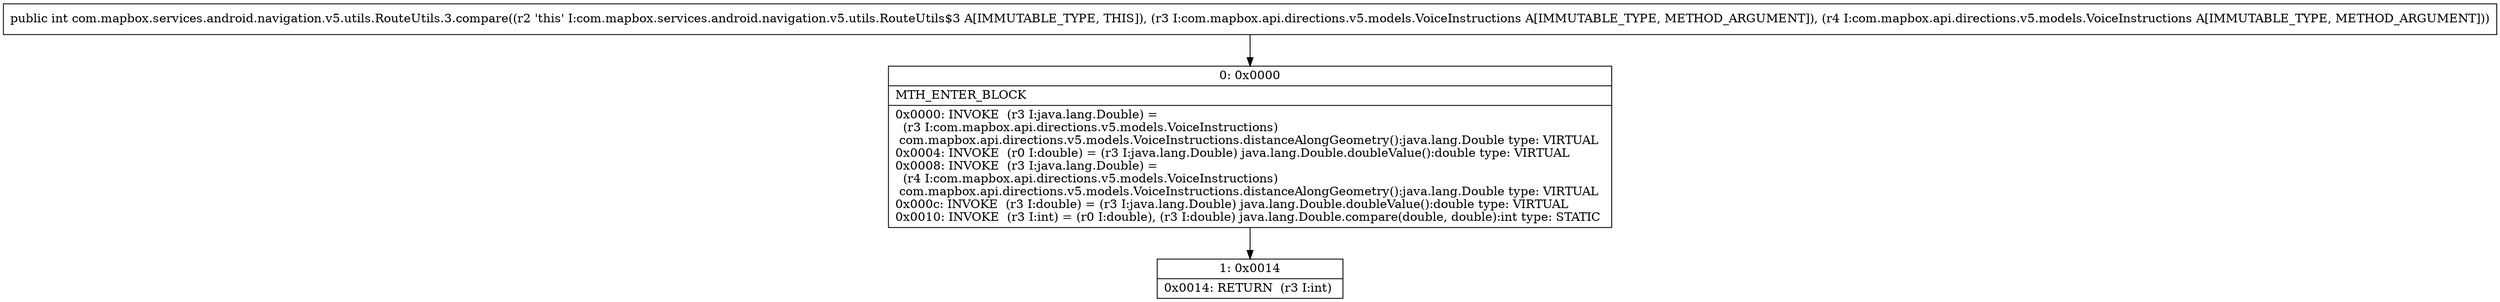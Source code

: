 digraph "CFG forcom.mapbox.services.android.navigation.v5.utils.RouteUtils.3.compare(Lcom\/mapbox\/api\/directions\/v5\/models\/VoiceInstructions;Lcom\/mapbox\/api\/directions\/v5\/models\/VoiceInstructions;)I" {
Node_0 [shape=record,label="{0\:\ 0x0000|MTH_ENTER_BLOCK\l|0x0000: INVOKE  (r3 I:java.lang.Double) = \l  (r3 I:com.mapbox.api.directions.v5.models.VoiceInstructions)\l com.mapbox.api.directions.v5.models.VoiceInstructions.distanceAlongGeometry():java.lang.Double type: VIRTUAL \l0x0004: INVOKE  (r0 I:double) = (r3 I:java.lang.Double) java.lang.Double.doubleValue():double type: VIRTUAL \l0x0008: INVOKE  (r3 I:java.lang.Double) = \l  (r4 I:com.mapbox.api.directions.v5.models.VoiceInstructions)\l com.mapbox.api.directions.v5.models.VoiceInstructions.distanceAlongGeometry():java.lang.Double type: VIRTUAL \l0x000c: INVOKE  (r3 I:double) = (r3 I:java.lang.Double) java.lang.Double.doubleValue():double type: VIRTUAL \l0x0010: INVOKE  (r3 I:int) = (r0 I:double), (r3 I:double) java.lang.Double.compare(double, double):int type: STATIC \l}"];
Node_1 [shape=record,label="{1\:\ 0x0014|0x0014: RETURN  (r3 I:int) \l}"];
MethodNode[shape=record,label="{public int com.mapbox.services.android.navigation.v5.utils.RouteUtils.3.compare((r2 'this' I:com.mapbox.services.android.navigation.v5.utils.RouteUtils$3 A[IMMUTABLE_TYPE, THIS]), (r3 I:com.mapbox.api.directions.v5.models.VoiceInstructions A[IMMUTABLE_TYPE, METHOD_ARGUMENT]), (r4 I:com.mapbox.api.directions.v5.models.VoiceInstructions A[IMMUTABLE_TYPE, METHOD_ARGUMENT])) }"];
MethodNode -> Node_0;
Node_0 -> Node_1;
}

